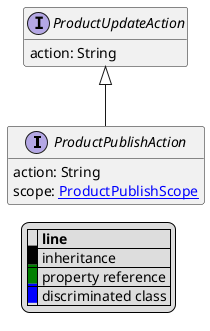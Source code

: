 @startuml

hide empty fields
hide empty methods
legend
|= |= line |
|<back:black>   </back>| inheritance |
|<back:green>   </back>| property reference |
|<back:blue>   </back>| discriminated class |
endlegend
interface ProductPublishAction [[ProductPublishAction.svg]] extends ProductUpdateAction {
    action: String
    scope: [[ProductPublishScope.svg ProductPublishScope]]
}
interface ProductUpdateAction [[ProductUpdateAction.svg]]  {
    action: String
}





@enduml

